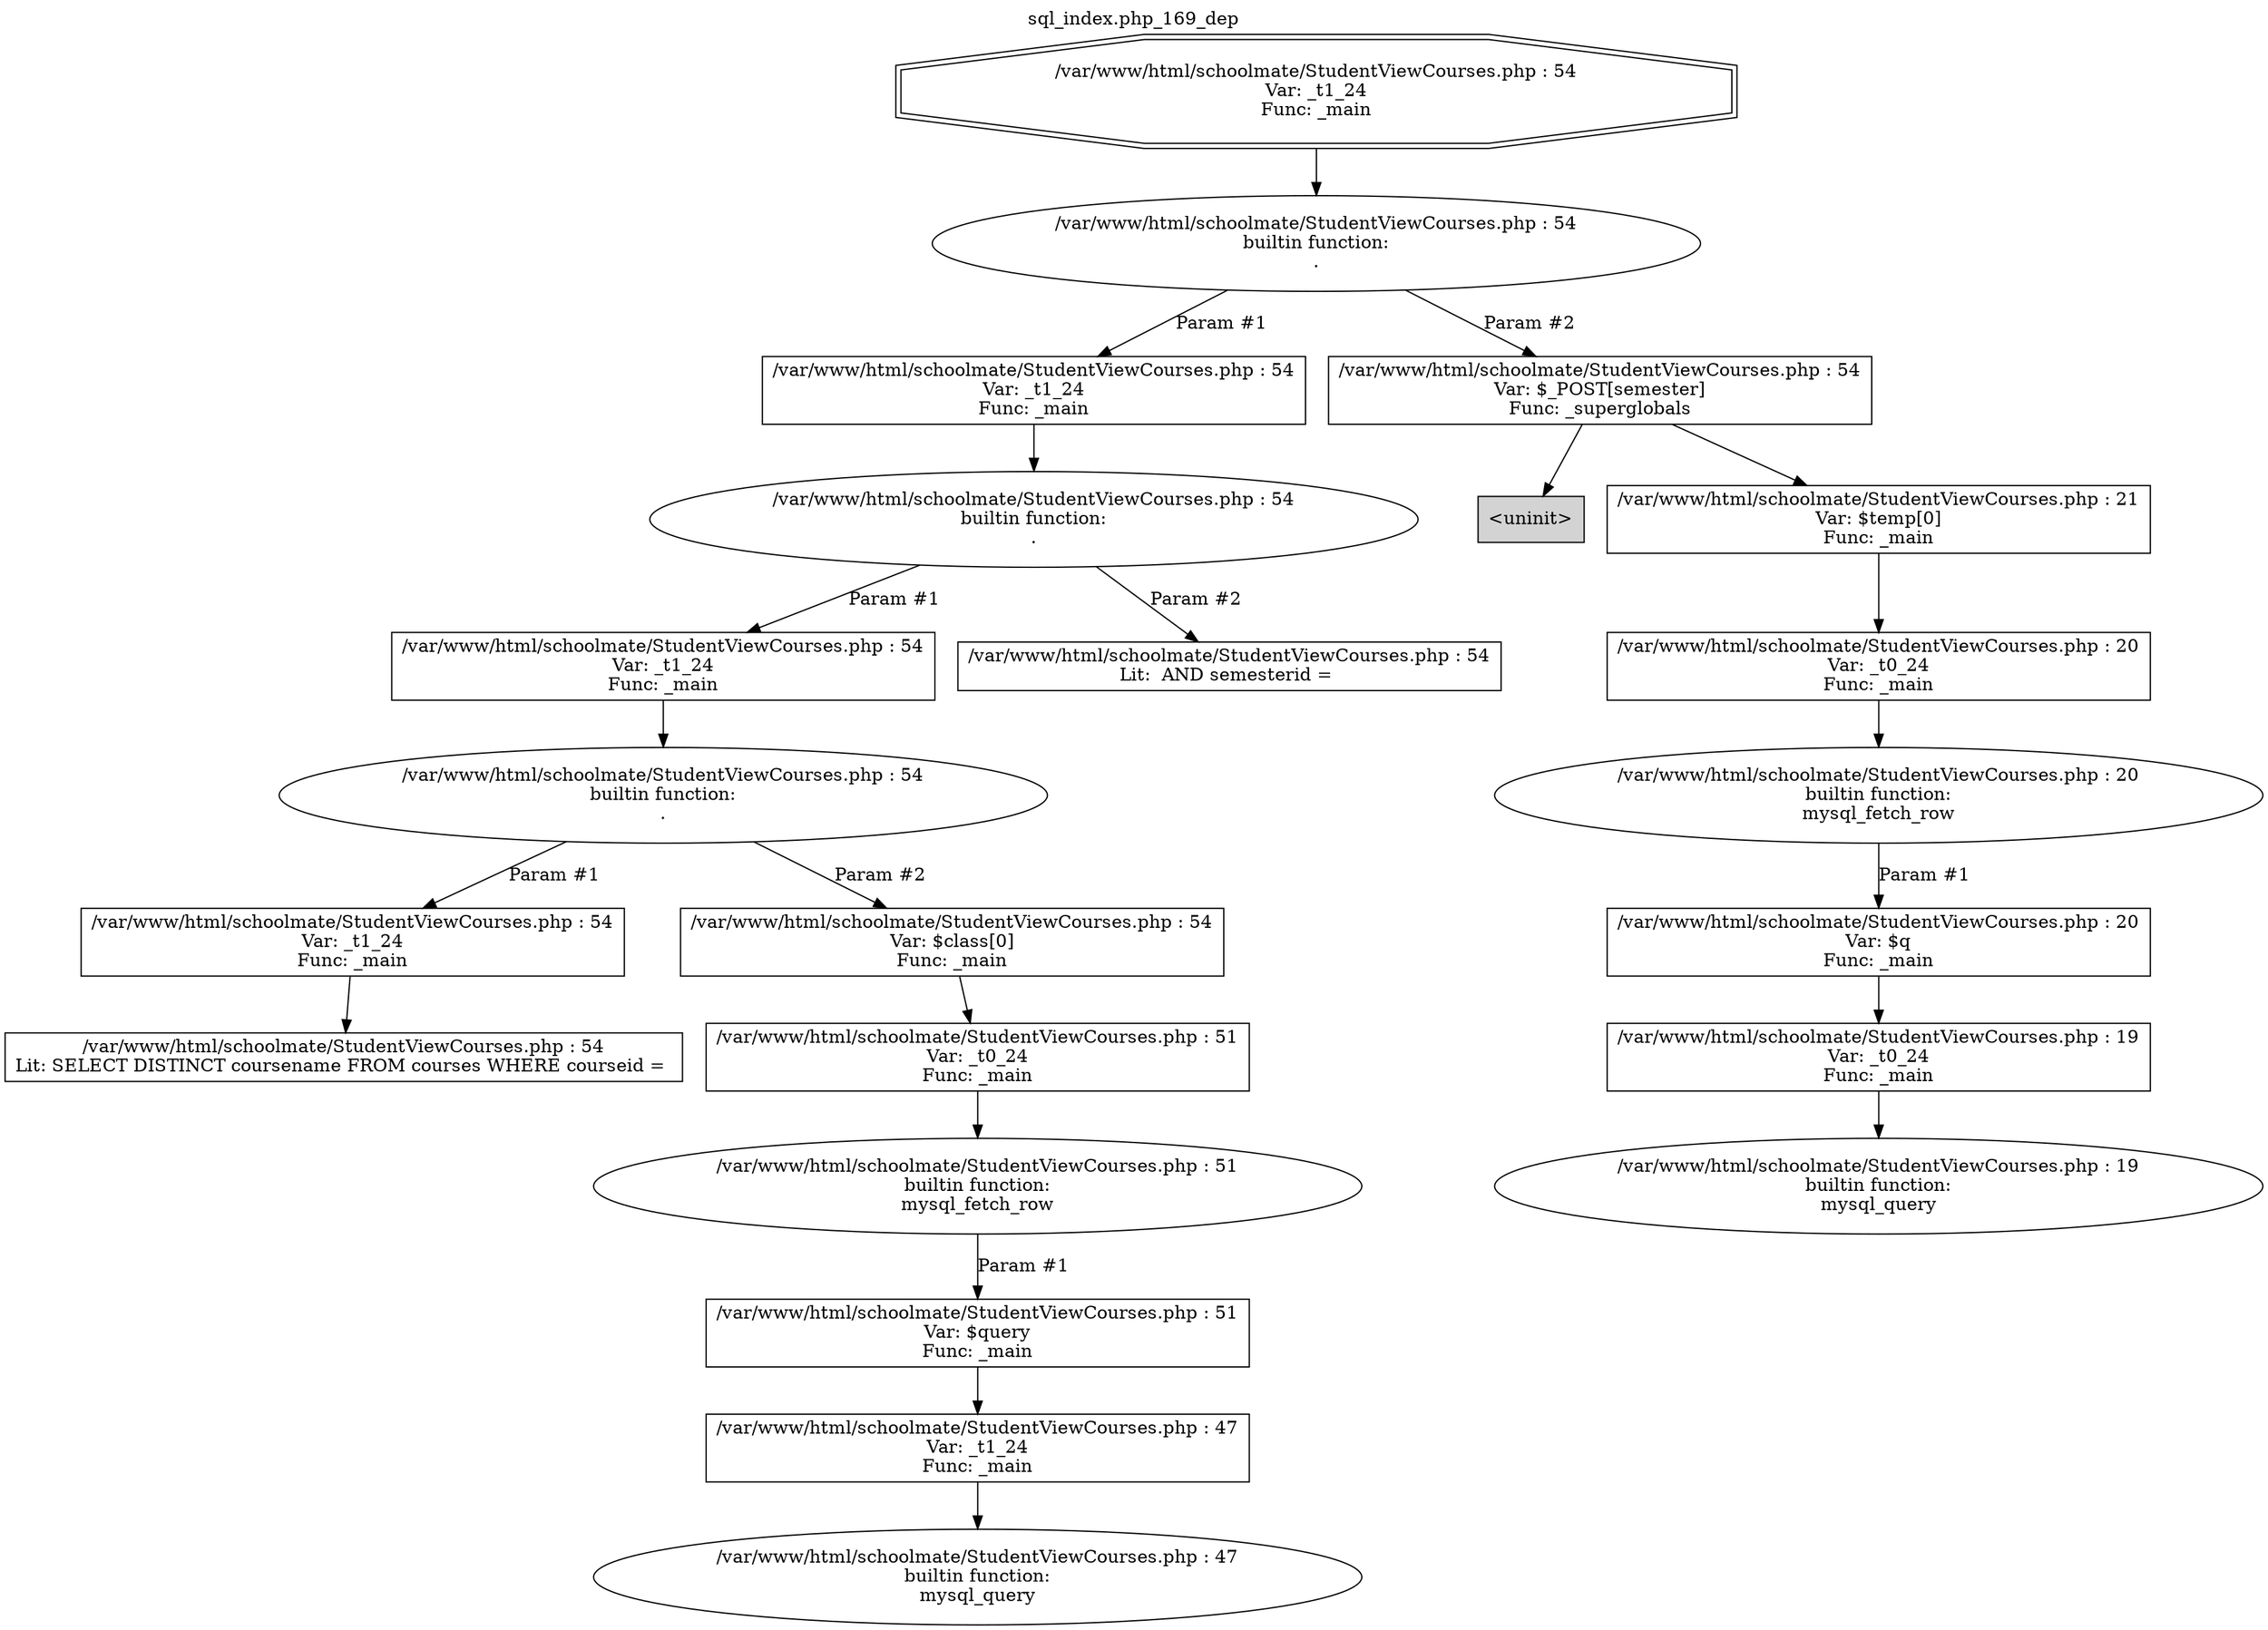 digraph cfg {
  label="sql_index.php_169_dep";
  labelloc=t;
  n1 [shape=doubleoctagon, label="/var/www/html/schoolmate/StudentViewCourses.php : 54\nVar: _t1_24\nFunc: _main\n"];
  n2 [shape=ellipse, label="/var/www/html/schoolmate/StudentViewCourses.php : 54\nbuiltin function:\n.\n"];
  n3 [shape=box, label="/var/www/html/schoolmate/StudentViewCourses.php : 54\nVar: _t1_24\nFunc: _main\n"];
  n4 [shape=ellipse, label="/var/www/html/schoolmate/StudentViewCourses.php : 54\nbuiltin function:\n.\n"];
  n5 [shape=box, label="/var/www/html/schoolmate/StudentViewCourses.php : 54\nVar: _t1_24\nFunc: _main\n"];
  n6 [shape=ellipse, label="/var/www/html/schoolmate/StudentViewCourses.php : 54\nbuiltin function:\n.\n"];
  n7 [shape=box, label="/var/www/html/schoolmate/StudentViewCourses.php : 54\nVar: _t1_24\nFunc: _main\n"];
  n8 [shape=box, label="/var/www/html/schoolmate/StudentViewCourses.php : 54\nLit: SELECT DISTINCT coursename FROM courses WHERE courseid = \n"];
  n9 [shape=box, label="/var/www/html/schoolmate/StudentViewCourses.php : 54\nVar: $class[0]\nFunc: _main\n"];
  n10 [shape=box, label="/var/www/html/schoolmate/StudentViewCourses.php : 51\nVar: _t0_24\nFunc: _main\n"];
  n11 [shape=ellipse, label="/var/www/html/schoolmate/StudentViewCourses.php : 51\nbuiltin function:\nmysql_fetch_row\n"];
  n12 [shape=box, label="/var/www/html/schoolmate/StudentViewCourses.php : 51\nVar: $query\nFunc: _main\n"];
  n13 [shape=box, label="/var/www/html/schoolmate/StudentViewCourses.php : 47\nVar: _t1_24\nFunc: _main\n"];
  n14 [shape=ellipse, label="/var/www/html/schoolmate/StudentViewCourses.php : 47\nbuiltin function:\nmysql_query\n"];
  n15 [shape=box, label="/var/www/html/schoolmate/StudentViewCourses.php : 54\nLit:  AND semesterid = \n"];
  n16 [shape=box, label="/var/www/html/schoolmate/StudentViewCourses.php : 54\nVar: $_POST[semester]\nFunc: _superglobals\n"];
  n17 [shape=box, label="<uninit>",style=filled];
  n18 [shape=box, label="/var/www/html/schoolmate/StudentViewCourses.php : 21\nVar: $temp[0]\nFunc: _main\n"];
  n19 [shape=box, label="/var/www/html/schoolmate/StudentViewCourses.php : 20\nVar: _t0_24\nFunc: _main\n"];
  n20 [shape=ellipse, label="/var/www/html/schoolmate/StudentViewCourses.php : 20\nbuiltin function:\nmysql_fetch_row\n"];
  n21 [shape=box, label="/var/www/html/schoolmate/StudentViewCourses.php : 20\nVar: $q\nFunc: _main\n"];
  n22 [shape=box, label="/var/www/html/schoolmate/StudentViewCourses.php : 19\nVar: _t0_24\nFunc: _main\n"];
  n23 [shape=ellipse, label="/var/www/html/schoolmate/StudentViewCourses.php : 19\nbuiltin function:\nmysql_query\n"];
  n1 -> n2;
  n3 -> n4;
  n5 -> n6;
  n7 -> n8;
  n6 -> n7[label="Param #1"];
  n6 -> n9[label="Param #2"];
  n10 -> n11;
  n13 -> n14;
  n12 -> n13;
  n11 -> n12[label="Param #1"];
  n9 -> n10;
  n4 -> n5[label="Param #1"];
  n4 -> n15[label="Param #2"];
  n2 -> n3[label="Param #1"];
  n2 -> n16[label="Param #2"];
  n16 -> n17;
  n16 -> n18;
  n19 -> n20;
  n22 -> n23;
  n21 -> n22;
  n20 -> n21[label="Param #1"];
  n18 -> n19;
}
